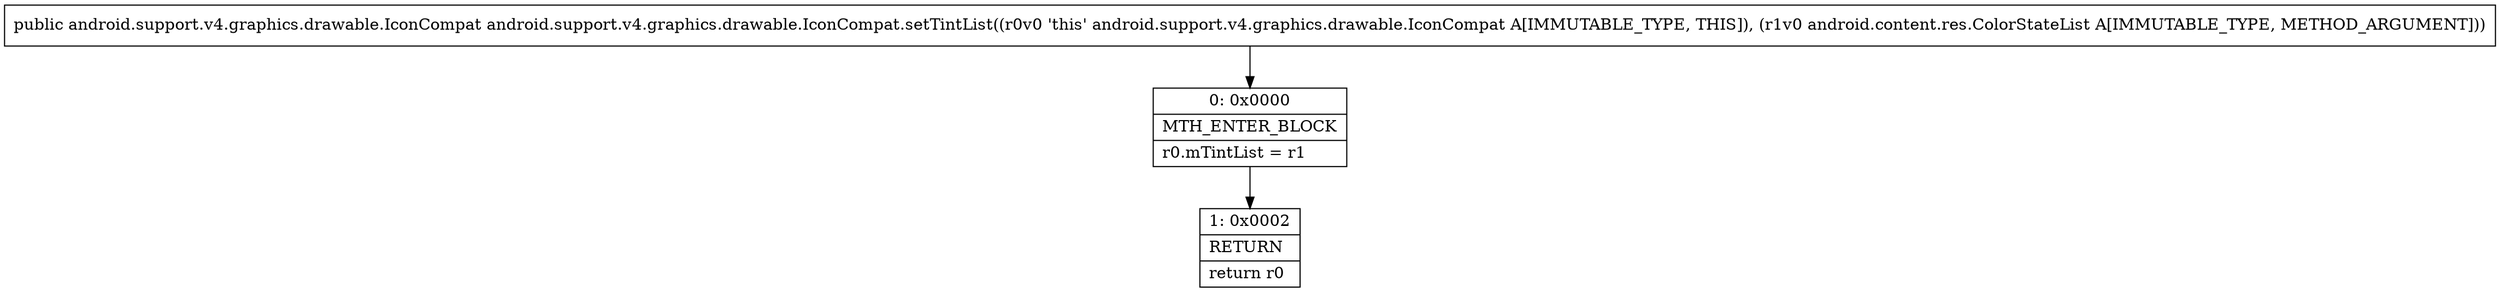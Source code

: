 digraph "CFG forandroid.support.v4.graphics.drawable.IconCompat.setTintList(Landroid\/content\/res\/ColorStateList;)Landroid\/support\/v4\/graphics\/drawable\/IconCompat;" {
Node_0 [shape=record,label="{0\:\ 0x0000|MTH_ENTER_BLOCK\l|r0.mTintList = r1\l}"];
Node_1 [shape=record,label="{1\:\ 0x0002|RETURN\l|return r0\l}"];
MethodNode[shape=record,label="{public android.support.v4.graphics.drawable.IconCompat android.support.v4.graphics.drawable.IconCompat.setTintList((r0v0 'this' android.support.v4.graphics.drawable.IconCompat A[IMMUTABLE_TYPE, THIS]), (r1v0 android.content.res.ColorStateList A[IMMUTABLE_TYPE, METHOD_ARGUMENT])) }"];
MethodNode -> Node_0;
Node_0 -> Node_1;
}

